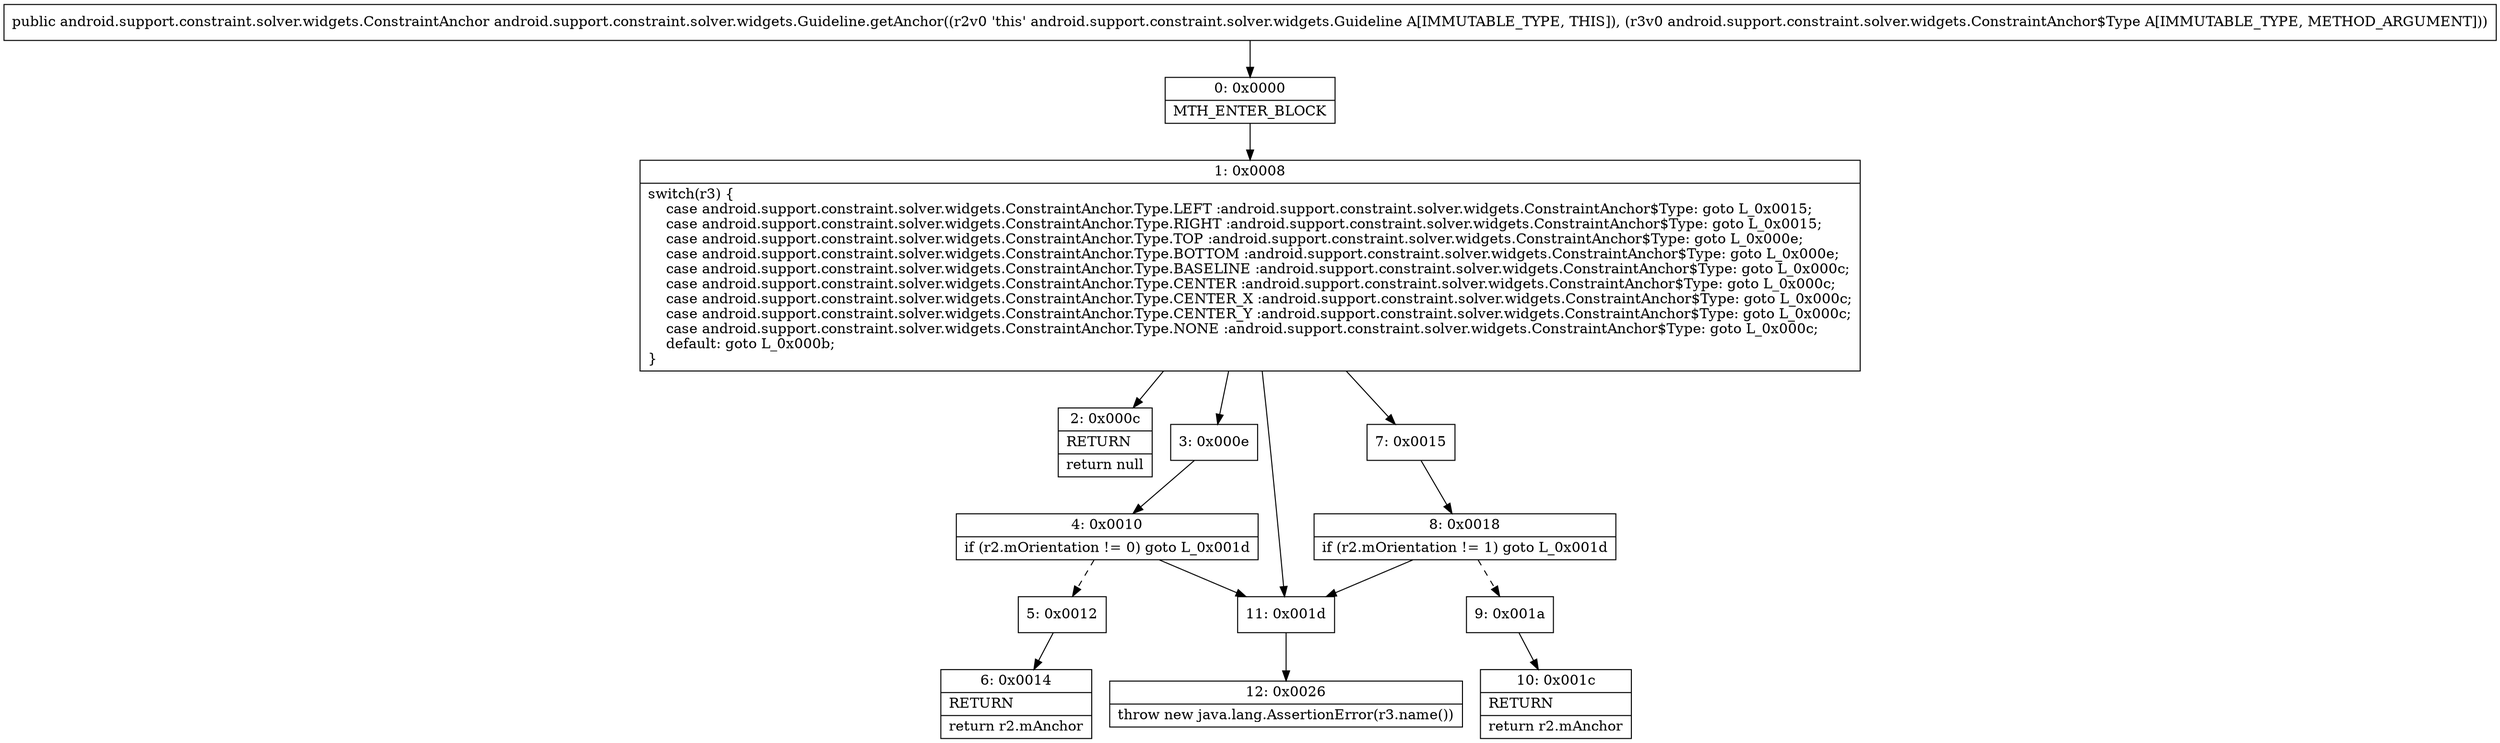 digraph "CFG forandroid.support.constraint.solver.widgets.Guideline.getAnchor(Landroid\/support\/constraint\/solver\/widgets\/ConstraintAnchor$Type;)Landroid\/support\/constraint\/solver\/widgets\/ConstraintAnchor;" {
Node_0 [shape=record,label="{0\:\ 0x0000|MTH_ENTER_BLOCK\l}"];
Node_1 [shape=record,label="{1\:\ 0x0008|switch(r3) \{\l    case android.support.constraint.solver.widgets.ConstraintAnchor.Type.LEFT :android.support.constraint.solver.widgets.ConstraintAnchor$Type: goto L_0x0015;\l    case android.support.constraint.solver.widgets.ConstraintAnchor.Type.RIGHT :android.support.constraint.solver.widgets.ConstraintAnchor$Type: goto L_0x0015;\l    case android.support.constraint.solver.widgets.ConstraintAnchor.Type.TOP :android.support.constraint.solver.widgets.ConstraintAnchor$Type: goto L_0x000e;\l    case android.support.constraint.solver.widgets.ConstraintAnchor.Type.BOTTOM :android.support.constraint.solver.widgets.ConstraintAnchor$Type: goto L_0x000e;\l    case android.support.constraint.solver.widgets.ConstraintAnchor.Type.BASELINE :android.support.constraint.solver.widgets.ConstraintAnchor$Type: goto L_0x000c;\l    case android.support.constraint.solver.widgets.ConstraintAnchor.Type.CENTER :android.support.constraint.solver.widgets.ConstraintAnchor$Type: goto L_0x000c;\l    case android.support.constraint.solver.widgets.ConstraintAnchor.Type.CENTER_X :android.support.constraint.solver.widgets.ConstraintAnchor$Type: goto L_0x000c;\l    case android.support.constraint.solver.widgets.ConstraintAnchor.Type.CENTER_Y :android.support.constraint.solver.widgets.ConstraintAnchor$Type: goto L_0x000c;\l    case android.support.constraint.solver.widgets.ConstraintAnchor.Type.NONE :android.support.constraint.solver.widgets.ConstraintAnchor$Type: goto L_0x000c;\l    default: goto L_0x000b;\l\}\l}"];
Node_2 [shape=record,label="{2\:\ 0x000c|RETURN\l|return null\l}"];
Node_3 [shape=record,label="{3\:\ 0x000e}"];
Node_4 [shape=record,label="{4\:\ 0x0010|if (r2.mOrientation != 0) goto L_0x001d\l}"];
Node_5 [shape=record,label="{5\:\ 0x0012}"];
Node_6 [shape=record,label="{6\:\ 0x0014|RETURN\l|return r2.mAnchor\l}"];
Node_7 [shape=record,label="{7\:\ 0x0015}"];
Node_8 [shape=record,label="{8\:\ 0x0018|if (r2.mOrientation != 1) goto L_0x001d\l}"];
Node_9 [shape=record,label="{9\:\ 0x001a}"];
Node_10 [shape=record,label="{10\:\ 0x001c|RETURN\l|return r2.mAnchor\l}"];
Node_11 [shape=record,label="{11\:\ 0x001d}"];
Node_12 [shape=record,label="{12\:\ 0x0026|throw new java.lang.AssertionError(r3.name())\l}"];
MethodNode[shape=record,label="{public android.support.constraint.solver.widgets.ConstraintAnchor android.support.constraint.solver.widgets.Guideline.getAnchor((r2v0 'this' android.support.constraint.solver.widgets.Guideline A[IMMUTABLE_TYPE, THIS]), (r3v0 android.support.constraint.solver.widgets.ConstraintAnchor$Type A[IMMUTABLE_TYPE, METHOD_ARGUMENT])) }"];
MethodNode -> Node_0;
Node_0 -> Node_1;
Node_1 -> Node_2;
Node_1 -> Node_3;
Node_1 -> Node_7;
Node_1 -> Node_11;
Node_3 -> Node_4;
Node_4 -> Node_5[style=dashed];
Node_4 -> Node_11;
Node_5 -> Node_6;
Node_7 -> Node_8;
Node_8 -> Node_9[style=dashed];
Node_8 -> Node_11;
Node_9 -> Node_10;
Node_11 -> Node_12;
}


